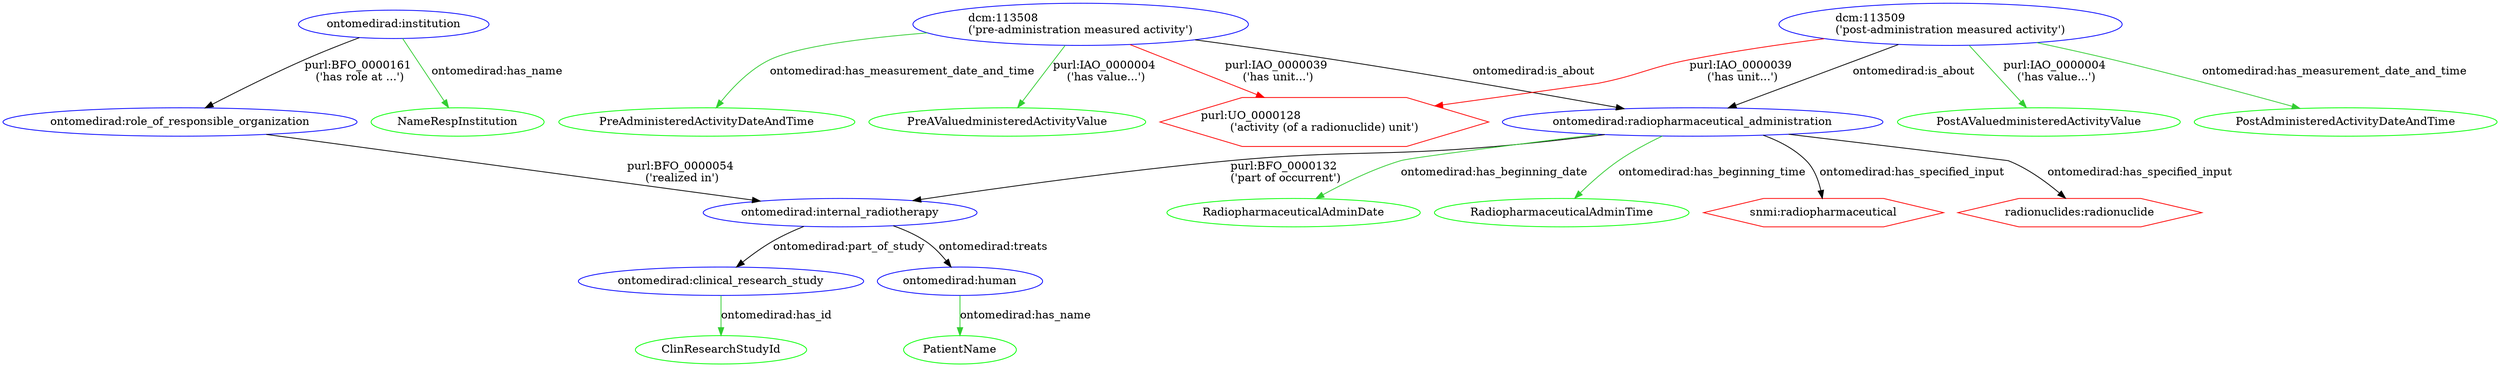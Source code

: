 digraph G {

// DEFINITION of NODES

	InternalRadiotherapy [label="ontomedirad:internal_radiotherapy"] [color = "blue"];
	ClinResearchStudy [label="ontomedirad:clinical_research_study"] [color = "blue"];
	ClinResearchStudyId [color = "green"];
	Human [label="ontomedirad:human"] [color = "blue"];
	PatientName [color = "green"];
	RespInstitution [label="ontomedirad:institution"] [color = "blue"];
	NameRespInstitution [color = "green"];
	RespInstitutionRole [label="ontomedirad:role_of_responsible_organization"] [color = "blue"];
	RadiopharmaceuticalAdmin [label="ontomedirad:radiopharmaceutical_administration"] [color = "blue"];
	RadiopharmaceuticalAdminDate [color = "green"];
	RadiopharmaceuticalAdminTime [color = "green"];
	Radiopharmaceutical [label="snmi:radiopharmaceutical"][color = "red"][shape = hexagon];
	Radionuclide [label="radionuclides:radionuclide"] [color = "red"][shape = hexagon];
	PreAdministeredActivity [label="dcm:113508 \l('pre-administration measured activity')"][color = "blue"];
	PreAdministeredActivityDateAndTime [color = "green"];
	PreAValuedministeredActivityValue  [color = "green"];
	AdministeredActivityUnit [label="purl:UO_0000128 \l('activity (of a radionuclide) unit')"][color = "red"][shape = hexagon];
	PostAdministeredActivity [label="dcm:113509 \l('post-administration measured activity')"][color = "blue"];
	PostAdministeredActivityDateAndTime [color = "green"];
	PostAValuedministeredActivityValue [color = "green"];

// DEFINITION of EDGES

	InternalRadiotherapy -> ClinResearchStudy [label="ontomedirad:part_of_study"];
	ClinResearchStudy -> ClinResearchStudyId [label="ontomedirad:has_id"][color="limegreen"];
	InternalRadiotherapy -> Human [label="ontomedirad:treats"];
	Human -> PatientName [label="ontomedirad:has_name"] [color="limegreen"];
	RespInstitution -> NameRespInstitution [label="ontomedirad:has_name"] [color="limegreen"];
	RespInstitutionRole -> InternalRadiotherapy [label="purl:BFO_0000054 \l('realized in')"]; 
	RespInstitution -> RespInstitutionRole [label="purl:BFO_0000161 \l('has role at ...')"];
	RadiopharmaceuticalAdmin -> InternalRadiotherapy [label="purl:BFO_0000132 \l('part of occurrent')"];
	RadiopharmaceuticalAdmin -> RadiopharmaceuticalAdminDate [label="ontomedirad:has_beginning_date"] [color="limegreen"];
	RadiopharmaceuticalAdmin -> RadiopharmaceuticalAdminTime [label="ontomedirad:has_beginning_time"] [color="limegreen"];
	RadiopharmaceuticalAdmin -> Radiopharmaceutical [label="ontomedirad:has_specified_input"];
	RadiopharmaceuticalAdmin -> Radionuclide [label="ontomedirad:has_specified_input"];
	PreAdministeredActivity -> RadiopharmaceuticalAdmin [label="ontomedirad:is_about"];
	PreAdministeredActivity -> PreAdministeredActivityDateAndTime [label="ontomedirad:has_measurement_date_and_time"][color="limegreen"];
	PreAdministeredActivity -> PreAValuedministeredActivityValue [label="purl:IAO_0000004 \l('has value...')"] [color="limegreen"];
	PreAdministeredActivity -> AdministeredActivityUnit  [label="purl:IAO_0000039 \l('has unit...')"] [color="red"];
	PostAdministeredActivity -> RadiopharmaceuticalAdmin [label="ontomedirad:is_about"];
	PostAdministeredActivity -> PostAdministeredActivityDateAndTime [label="ontomedirad:has_measurement_date_and_time"][color="limegreen"];
	PostAdministeredActivity -> PostAValuedministeredActivityValue [label="purl:IAO_0000004 \l('has value...')"] [color="limegreen"];
	PostAdministeredActivity -> AdministeredActivityUnit  [label="purl:IAO_0000039 \l('has unit...')"] [color="red"];

}


